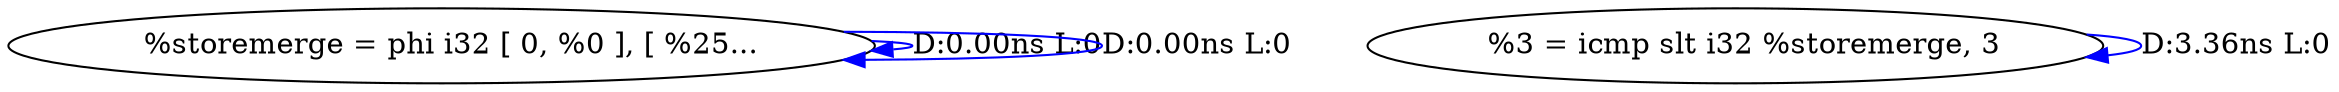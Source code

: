 digraph {
Node0x394c300[label="  %storemerge = phi i32 [ 0, %0 ], [ %25..."];
Node0x394c300 -> Node0x394c300[label="D:0.00ns L:0",color=blue];
Node0x394c300 -> Node0x394c300[label="D:0.00ns L:0",color=blue];
Node0x394c4f0[label="  %3 = icmp slt i32 %storemerge, 3"];
Node0x394c4f0 -> Node0x394c4f0[label="D:3.36ns L:0",color=blue];
}
